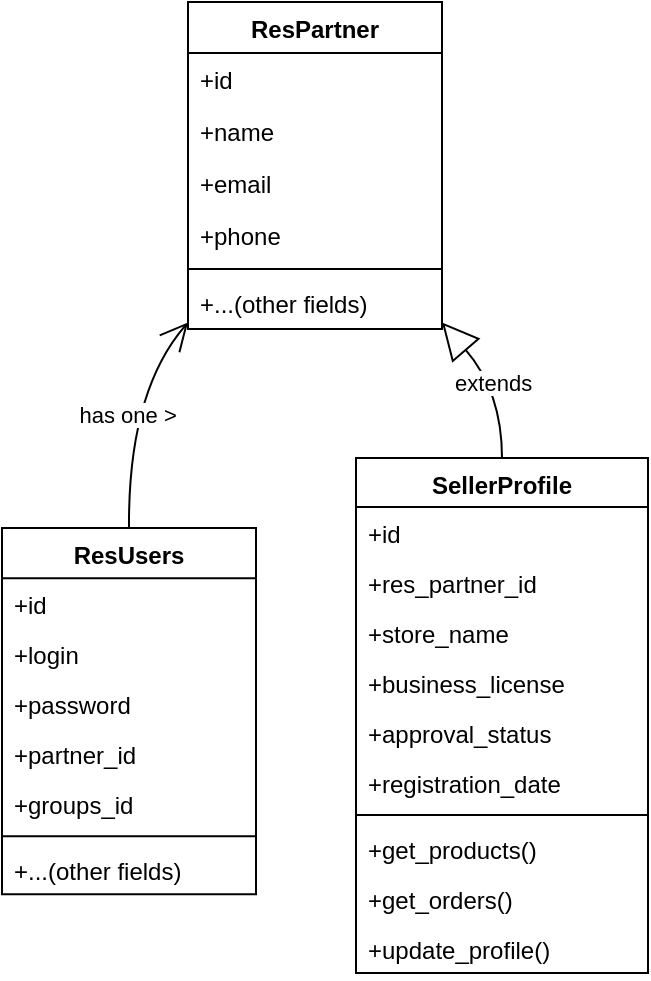 <mxfile version="24.8.3">
  <diagram name="Page-1" id="70ixmoLpJ77E2RRx9GWS">
    <mxGraphModel dx="1434" dy="801" grid="1" gridSize="10" guides="1" tooltips="1" connect="1" arrows="1" fold="1" page="0" pageScale="1" pageWidth="850" pageHeight="1100" math="0" shadow="0">
      <root>
        <mxCell id="0" />
        <mxCell id="1" parent="0" />
        <mxCell id="44NTMWJ-f4JuKy9p9K9x-2" value="ResPartner" style="swimlane;fontStyle=1;align=center;verticalAlign=top;childLayout=stackLayout;horizontal=1;startSize=25.5;horizontalStack=0;resizeParent=1;resizeParentMax=0;resizeLast=0;collapsible=0;marginBottom=0;" vertex="1" parent="1">
          <mxGeometry x="113" y="60" width="127" height="163.5" as="geometry" />
        </mxCell>
        <mxCell id="44NTMWJ-f4JuKy9p9K9x-3" value="+id" style="text;strokeColor=none;fillColor=none;align=left;verticalAlign=top;spacingLeft=4;spacingRight=4;overflow=hidden;rotatable=0;points=[[0,0.5],[1,0.5]];portConstraint=eastwest;" vertex="1" parent="44NTMWJ-f4JuKy9p9K9x-2">
          <mxGeometry y="25.5" width="127" height="26" as="geometry" />
        </mxCell>
        <mxCell id="44NTMWJ-f4JuKy9p9K9x-4" value="+name" style="text;strokeColor=none;fillColor=none;align=left;verticalAlign=top;spacingLeft=4;spacingRight=4;overflow=hidden;rotatable=0;points=[[0,0.5],[1,0.5]];portConstraint=eastwest;" vertex="1" parent="44NTMWJ-f4JuKy9p9K9x-2">
          <mxGeometry y="51.5" width="127" height="26" as="geometry" />
        </mxCell>
        <mxCell id="44NTMWJ-f4JuKy9p9K9x-5" value="+email" style="text;strokeColor=none;fillColor=none;align=left;verticalAlign=top;spacingLeft=4;spacingRight=4;overflow=hidden;rotatable=0;points=[[0,0.5],[1,0.5]];portConstraint=eastwest;" vertex="1" parent="44NTMWJ-f4JuKy9p9K9x-2">
          <mxGeometry y="77.5" width="127" height="26" as="geometry" />
        </mxCell>
        <mxCell id="44NTMWJ-f4JuKy9p9K9x-6" value="+phone" style="text;strokeColor=none;fillColor=none;align=left;verticalAlign=top;spacingLeft=4;spacingRight=4;overflow=hidden;rotatable=0;points=[[0,0.5],[1,0.5]];portConstraint=eastwest;" vertex="1" parent="44NTMWJ-f4JuKy9p9K9x-2">
          <mxGeometry y="103.5" width="127" height="26" as="geometry" />
        </mxCell>
        <mxCell id="44NTMWJ-f4JuKy9p9K9x-7" style="line;strokeWidth=1;fillColor=none;align=left;verticalAlign=middle;spacingTop=-1;spacingLeft=3;spacingRight=3;rotatable=0;labelPosition=right;points=[];portConstraint=eastwest;strokeColor=inherit;" vertex="1" parent="44NTMWJ-f4JuKy9p9K9x-2">
          <mxGeometry y="129.5" width="127" height="8" as="geometry" />
        </mxCell>
        <mxCell id="44NTMWJ-f4JuKy9p9K9x-8" value="+...(other fields)" style="text;strokeColor=none;fillColor=none;align=left;verticalAlign=top;spacingLeft=4;spacingRight=4;overflow=hidden;rotatable=0;points=[[0,0.5],[1,0.5]];portConstraint=eastwest;" vertex="1" parent="44NTMWJ-f4JuKy9p9K9x-2">
          <mxGeometry y="137.5" width="127" height="26" as="geometry" />
        </mxCell>
        <mxCell id="44NTMWJ-f4JuKy9p9K9x-9" value="SellerProfile" style="swimlane;fontStyle=1;align=center;verticalAlign=top;childLayout=stackLayout;horizontal=1;startSize=24.5;horizontalStack=0;resizeParent=1;resizeParentMax=0;resizeLast=0;collapsible=0;marginBottom=0;" vertex="1" parent="1">
          <mxGeometry x="197" y="288" width="146" height="257.5" as="geometry" />
        </mxCell>
        <mxCell id="44NTMWJ-f4JuKy9p9K9x-10" value="+id" style="text;strokeColor=none;fillColor=none;align=left;verticalAlign=top;spacingLeft=4;spacingRight=4;overflow=hidden;rotatable=0;points=[[0,0.5],[1,0.5]];portConstraint=eastwest;" vertex="1" parent="44NTMWJ-f4JuKy9p9K9x-9">
          <mxGeometry y="24.5" width="146" height="25" as="geometry" />
        </mxCell>
        <mxCell id="44NTMWJ-f4JuKy9p9K9x-11" value="+res_partner_id" style="text;strokeColor=none;fillColor=none;align=left;verticalAlign=top;spacingLeft=4;spacingRight=4;overflow=hidden;rotatable=0;points=[[0,0.5],[1,0.5]];portConstraint=eastwest;" vertex="1" parent="44NTMWJ-f4JuKy9p9K9x-9">
          <mxGeometry y="49.5" width="146" height="25" as="geometry" />
        </mxCell>
        <mxCell id="44NTMWJ-f4JuKy9p9K9x-12" value="+store_name" style="text;strokeColor=none;fillColor=none;align=left;verticalAlign=top;spacingLeft=4;spacingRight=4;overflow=hidden;rotatable=0;points=[[0,0.5],[1,0.5]];portConstraint=eastwest;" vertex="1" parent="44NTMWJ-f4JuKy9p9K9x-9">
          <mxGeometry y="74.5" width="146" height="25" as="geometry" />
        </mxCell>
        <mxCell id="44NTMWJ-f4JuKy9p9K9x-13" value="+business_license" style="text;strokeColor=none;fillColor=none;align=left;verticalAlign=top;spacingLeft=4;spacingRight=4;overflow=hidden;rotatable=0;points=[[0,0.5],[1,0.5]];portConstraint=eastwest;" vertex="1" parent="44NTMWJ-f4JuKy9p9K9x-9">
          <mxGeometry y="99.5" width="146" height="25" as="geometry" />
        </mxCell>
        <mxCell id="44NTMWJ-f4JuKy9p9K9x-14" value="+approval_status" style="text;strokeColor=none;fillColor=none;align=left;verticalAlign=top;spacingLeft=4;spacingRight=4;overflow=hidden;rotatable=0;points=[[0,0.5],[1,0.5]];portConstraint=eastwest;" vertex="1" parent="44NTMWJ-f4JuKy9p9K9x-9">
          <mxGeometry y="124.5" width="146" height="25" as="geometry" />
        </mxCell>
        <mxCell id="44NTMWJ-f4JuKy9p9K9x-15" value="+registration_date" style="text;strokeColor=none;fillColor=none;align=left;verticalAlign=top;spacingLeft=4;spacingRight=4;overflow=hidden;rotatable=0;points=[[0,0.5],[1,0.5]];portConstraint=eastwest;" vertex="1" parent="44NTMWJ-f4JuKy9p9K9x-9">
          <mxGeometry y="149.5" width="146" height="25" as="geometry" />
        </mxCell>
        <mxCell id="44NTMWJ-f4JuKy9p9K9x-16" style="line;strokeWidth=1;fillColor=none;align=left;verticalAlign=middle;spacingTop=-1;spacingLeft=3;spacingRight=3;rotatable=0;labelPosition=right;points=[];portConstraint=eastwest;strokeColor=inherit;" vertex="1" parent="44NTMWJ-f4JuKy9p9K9x-9">
          <mxGeometry y="174.5" width="146" height="8" as="geometry" />
        </mxCell>
        <mxCell id="44NTMWJ-f4JuKy9p9K9x-17" value="+get_products()" style="text;strokeColor=none;fillColor=none;align=left;verticalAlign=top;spacingLeft=4;spacingRight=4;overflow=hidden;rotatable=0;points=[[0,0.5],[1,0.5]];portConstraint=eastwest;" vertex="1" parent="44NTMWJ-f4JuKy9p9K9x-9">
          <mxGeometry y="182.5" width="146" height="25" as="geometry" />
        </mxCell>
        <mxCell id="44NTMWJ-f4JuKy9p9K9x-18" value="+get_orders()" style="text;strokeColor=none;fillColor=none;align=left;verticalAlign=top;spacingLeft=4;spacingRight=4;overflow=hidden;rotatable=0;points=[[0,0.5],[1,0.5]];portConstraint=eastwest;" vertex="1" parent="44NTMWJ-f4JuKy9p9K9x-9">
          <mxGeometry y="207.5" width="146" height="25" as="geometry" />
        </mxCell>
        <mxCell id="44NTMWJ-f4JuKy9p9K9x-19" value="+update_profile()" style="text;strokeColor=none;fillColor=none;align=left;verticalAlign=top;spacingLeft=4;spacingRight=4;overflow=hidden;rotatable=0;points=[[0,0.5],[1,0.5]];portConstraint=eastwest;" vertex="1" parent="44NTMWJ-f4JuKy9p9K9x-9">
          <mxGeometry y="232.5" width="146" height="25" as="geometry" />
        </mxCell>
        <mxCell id="44NTMWJ-f4JuKy9p9K9x-20" value="ResUsers" style="swimlane;fontStyle=1;align=center;verticalAlign=top;childLayout=stackLayout;horizontal=1;startSize=25.143;horizontalStack=0;resizeParent=1;resizeParentMax=0;resizeLast=0;collapsible=0;marginBottom=0;" vertex="1" parent="1">
          <mxGeometry x="20" y="323" width="127" height="183.143" as="geometry" />
        </mxCell>
        <mxCell id="44NTMWJ-f4JuKy9p9K9x-21" value="+id" style="text;strokeColor=none;fillColor=none;align=left;verticalAlign=top;spacingLeft=4;spacingRight=4;overflow=hidden;rotatable=0;points=[[0,0.5],[1,0.5]];portConstraint=eastwest;" vertex="1" parent="44NTMWJ-f4JuKy9p9K9x-20">
          <mxGeometry y="25.143" width="127" height="25" as="geometry" />
        </mxCell>
        <mxCell id="44NTMWJ-f4JuKy9p9K9x-22" value="+login" style="text;strokeColor=none;fillColor=none;align=left;verticalAlign=top;spacingLeft=4;spacingRight=4;overflow=hidden;rotatable=0;points=[[0,0.5],[1,0.5]];portConstraint=eastwest;" vertex="1" parent="44NTMWJ-f4JuKy9p9K9x-20">
          <mxGeometry y="50.143" width="127" height="25" as="geometry" />
        </mxCell>
        <mxCell id="44NTMWJ-f4JuKy9p9K9x-23" value="+password" style="text;strokeColor=none;fillColor=none;align=left;verticalAlign=top;spacingLeft=4;spacingRight=4;overflow=hidden;rotatable=0;points=[[0,0.5],[1,0.5]];portConstraint=eastwest;" vertex="1" parent="44NTMWJ-f4JuKy9p9K9x-20">
          <mxGeometry y="75.143" width="127" height="25" as="geometry" />
        </mxCell>
        <mxCell id="44NTMWJ-f4JuKy9p9K9x-24" value="+partner_id" style="text;strokeColor=none;fillColor=none;align=left;verticalAlign=top;spacingLeft=4;spacingRight=4;overflow=hidden;rotatable=0;points=[[0,0.5],[1,0.5]];portConstraint=eastwest;" vertex="1" parent="44NTMWJ-f4JuKy9p9K9x-20">
          <mxGeometry y="100.143" width="127" height="25" as="geometry" />
        </mxCell>
        <mxCell id="44NTMWJ-f4JuKy9p9K9x-25" value="+groups_id" style="text;strokeColor=none;fillColor=none;align=left;verticalAlign=top;spacingLeft=4;spacingRight=4;overflow=hidden;rotatable=0;points=[[0,0.5],[1,0.5]];portConstraint=eastwest;" vertex="1" parent="44NTMWJ-f4JuKy9p9K9x-20">
          <mxGeometry y="125.143" width="127" height="25" as="geometry" />
        </mxCell>
        <mxCell id="44NTMWJ-f4JuKy9p9K9x-26" style="line;strokeWidth=1;fillColor=none;align=left;verticalAlign=middle;spacingTop=-1;spacingLeft=3;spacingRight=3;rotatable=0;labelPosition=right;points=[];portConstraint=eastwest;strokeColor=inherit;" vertex="1" parent="44NTMWJ-f4JuKy9p9K9x-20">
          <mxGeometry y="150.143" width="127" height="8" as="geometry" />
        </mxCell>
        <mxCell id="44NTMWJ-f4JuKy9p9K9x-27" value="+...(other fields)" style="text;strokeColor=none;fillColor=none;align=left;verticalAlign=top;spacingLeft=4;spacingRight=4;overflow=hidden;rotatable=0;points=[[0,0.5],[1,0.5]];portConstraint=eastwest;" vertex="1" parent="44NTMWJ-f4JuKy9p9K9x-20">
          <mxGeometry y="158.143" width="127" height="25" as="geometry" />
        </mxCell>
        <mxCell id="44NTMWJ-f4JuKy9p9K9x-28" value="has one &gt;" style="curved=1;startArrow=open;startSize=12;endArrow=none;exitX=0;exitY=0.98;entryX=0.5;entryY=0;rounded=0;" edge="1" parent="1" source="44NTMWJ-f4JuKy9p9K9x-2" target="44NTMWJ-f4JuKy9p9K9x-20">
          <mxGeometry relative="1" as="geometry">
            <Array as="points">
              <mxPoint x="83" y="255" />
            </Array>
          </mxGeometry>
        </mxCell>
        <mxCell id="44NTMWJ-f4JuKy9p9K9x-29" value="extends" style="curved=1;startArrow=block;startSize=16;startFill=0;endArrow=none;exitX=1;exitY=0.98;entryX=0.5;entryY=0;rounded=0;" edge="1" parent="1" source="44NTMWJ-f4JuKy9p9K9x-2" target="44NTMWJ-f4JuKy9p9K9x-9">
          <mxGeometry relative="1" as="geometry">
            <Array as="points">
              <mxPoint x="270" y="255" />
            </Array>
          </mxGeometry>
        </mxCell>
      </root>
    </mxGraphModel>
  </diagram>
</mxfile>
